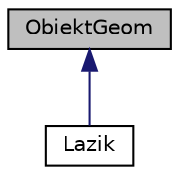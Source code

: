 digraph "ObiektGeom"
{
 // LATEX_PDF_SIZE
  edge [fontname="Helvetica",fontsize="10",labelfontname="Helvetica",labelfontsize="10"];
  node [fontname="Helvetica",fontsize="10",shape=record];
  Node1 [label="ObiektGeom",height=0.2,width=0.4,color="black", fillcolor="grey75", style="filled", fontcolor="black",tooltip="Klasa ObiektGeom."];
  Node1 -> Node2 [dir="back",color="midnightblue",fontsize="10",style="solid",fontname="Helvetica"];
  Node2 [label="Lazik",height=0.2,width=0.4,color="black", fillcolor="white", style="filled",URL="$class_lazik.html",tooltip="Klasa Lazik."];
}
